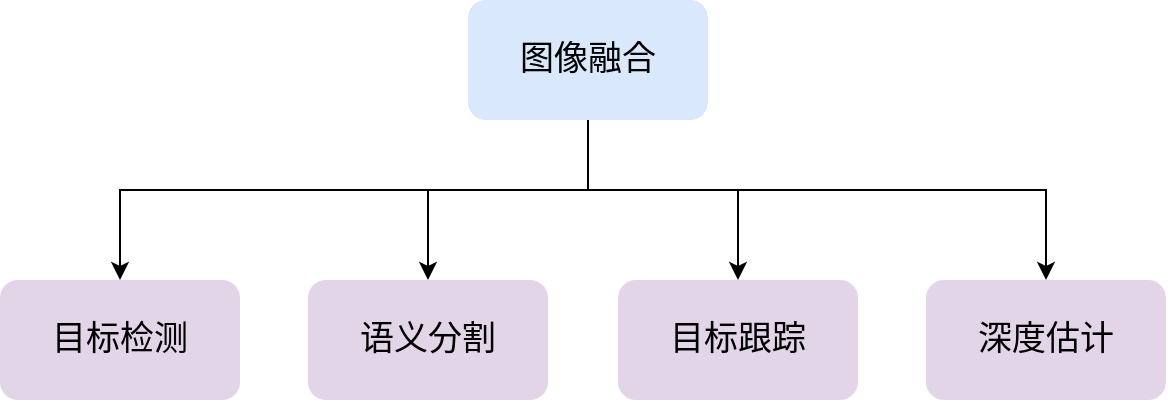 <mxfile version="25.0.3">
  <diagram name="第 1 页" id="Zm2ZDWlx5PZop_hWEte4">
    <mxGraphModel dx="803" dy="469" grid="0" gridSize="10" guides="1" tooltips="1" connect="1" arrows="1" fold="1" page="0" pageScale="1" pageWidth="827" pageHeight="1169" math="0" shadow="0">
      <root>
        <mxCell id="0" />
        <mxCell id="1" parent="0" />
        <mxCell id="BQ5nZTm5eQXDG6gNVrJI-13" style="edgeStyle=orthogonalEdgeStyle;rounded=0;orthogonalLoop=1;jettySize=auto;html=1;entryX=0.5;entryY=0;entryDx=0;entryDy=0;" edge="1" parent="1" source="BQ5nZTm5eQXDG6gNVrJI-1" target="BQ5nZTm5eQXDG6gNVrJI-2">
          <mxGeometry relative="1" as="geometry">
            <Array as="points">
              <mxPoint x="448" y="330" />
              <mxPoint x="214" y="330" />
            </Array>
          </mxGeometry>
        </mxCell>
        <mxCell id="BQ5nZTm5eQXDG6gNVrJI-14" style="edgeStyle=orthogonalEdgeStyle;rounded=0;orthogonalLoop=1;jettySize=auto;html=1;" edge="1" parent="1" source="BQ5nZTm5eQXDG6gNVrJI-1" target="BQ5nZTm5eQXDG6gNVrJI-3">
          <mxGeometry relative="1" as="geometry">
            <Array as="points">
              <mxPoint x="448" y="330" />
              <mxPoint x="368" y="330" />
            </Array>
          </mxGeometry>
        </mxCell>
        <mxCell id="BQ5nZTm5eQXDG6gNVrJI-15" style="edgeStyle=orthogonalEdgeStyle;rounded=0;orthogonalLoop=1;jettySize=auto;html=1;entryX=0.5;entryY=0;entryDx=0;entryDy=0;" edge="1" parent="1" source="BQ5nZTm5eQXDG6gNVrJI-1" target="BQ5nZTm5eQXDG6gNVrJI-4">
          <mxGeometry relative="1" as="geometry">
            <Array as="points">
              <mxPoint x="448" y="330" />
              <mxPoint x="523" y="330" />
            </Array>
          </mxGeometry>
        </mxCell>
        <mxCell id="BQ5nZTm5eQXDG6gNVrJI-1" value="&lt;font style=&quot;font-size: 17px;&quot;&gt;图像融合&lt;/font&gt;" style="rounded=1;whiteSpace=wrap;html=1;fillColor=#dae8fc;strokeColor=none;" vertex="1" parent="1">
          <mxGeometry x="388" y="235" width="120" height="60" as="geometry" />
        </mxCell>
        <mxCell id="BQ5nZTm5eQXDG6gNVrJI-2" value="&lt;font style=&quot;font-size: 17px;&quot;&gt;目标检测&lt;/font&gt;" style="rounded=1;whiteSpace=wrap;html=1;fillColor=#e1d5e7;strokeColor=none;" vertex="1" parent="1">
          <mxGeometry x="154" y="375" width="120" height="60" as="geometry" />
        </mxCell>
        <mxCell id="BQ5nZTm5eQXDG6gNVrJI-3" value="&lt;span style=&quot;font-size: 17px;&quot;&gt;语义分割&lt;/span&gt;" style="rounded=1;whiteSpace=wrap;html=1;fillColor=#e1d5e7;strokeColor=none;" vertex="1" parent="1">
          <mxGeometry x="308" y="375" width="120" height="60" as="geometry" />
        </mxCell>
        <mxCell id="BQ5nZTm5eQXDG6gNVrJI-4" value="&lt;span style=&quot;font-size: 17px;&quot;&gt;目标跟踪&lt;/span&gt;" style="rounded=1;whiteSpace=wrap;html=1;fillColor=#e1d5e7;strokeColor=none;" vertex="1" parent="1">
          <mxGeometry x="463" y="375" width="120" height="60" as="geometry" />
        </mxCell>
        <mxCell id="BQ5nZTm5eQXDG6gNVrJI-5" value="&lt;span style=&quot;font-size: 17px;&quot;&gt;深度估计&lt;/span&gt;" style="rounded=1;whiteSpace=wrap;html=1;fillColor=#e1d5e7;strokeColor=none;" vertex="1" parent="1">
          <mxGeometry x="617" y="375" width="120" height="60" as="geometry" />
        </mxCell>
        <mxCell id="BQ5nZTm5eQXDG6gNVrJI-16" style="edgeStyle=orthogonalEdgeStyle;rounded=0;orthogonalLoop=1;jettySize=auto;html=1;entryX=0.5;entryY=0;entryDx=0;entryDy=0;" edge="1" parent="1" source="BQ5nZTm5eQXDG6gNVrJI-1" target="BQ5nZTm5eQXDG6gNVrJI-5">
          <mxGeometry relative="1" as="geometry">
            <Array as="points">
              <mxPoint x="448" y="330" />
              <mxPoint x="677" y="330" />
            </Array>
          </mxGeometry>
        </mxCell>
      </root>
    </mxGraphModel>
  </diagram>
</mxfile>
